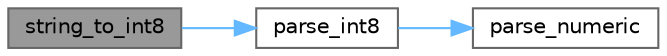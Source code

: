 digraph "string_to_int8"
{
 // LATEX_PDF_SIZE
  bgcolor="transparent";
  edge [fontname=Helvetica,fontsize=10,labelfontname=Helvetica,labelfontsize=10];
  node [fontname=Helvetica,fontsize=10,shape=box,height=0.2,width=0.4];
  rankdir="LR";
  Node1 [id="Node000001",label="string_to_int8",height=0.2,width=0.4,color="gray40", fillcolor="grey60", style="filled", fontcolor="black",tooltip="convert a number in string to TDS_INT8"];
  Node1 -> Node2 [id="edge1_Node000001_Node000002",color="steelblue1",style="solid",tooltip=" "];
  Node2 [id="Node000002",label="parse_int8",height=0.2,width=0.4,color="grey40", fillcolor="white", style="filled",URL="$a00575.html#gace939c1fa676d172cb0cae94848b7fac",tooltip="convert a number in string to TDS_INT8"];
  Node2 -> Node3 [id="edge2_Node000002_Node000003",color="steelblue1",style="solid",tooltip=" "];
  Node3 [id="Node000003",label="parse_numeric",height=0.2,width=0.4,color="grey40", fillcolor="white", style="filled",URL="$a00575.html#ga53a19b5da172ff364d01e8f04b97015a",tooltip="Parse a string for numbers."];
}
